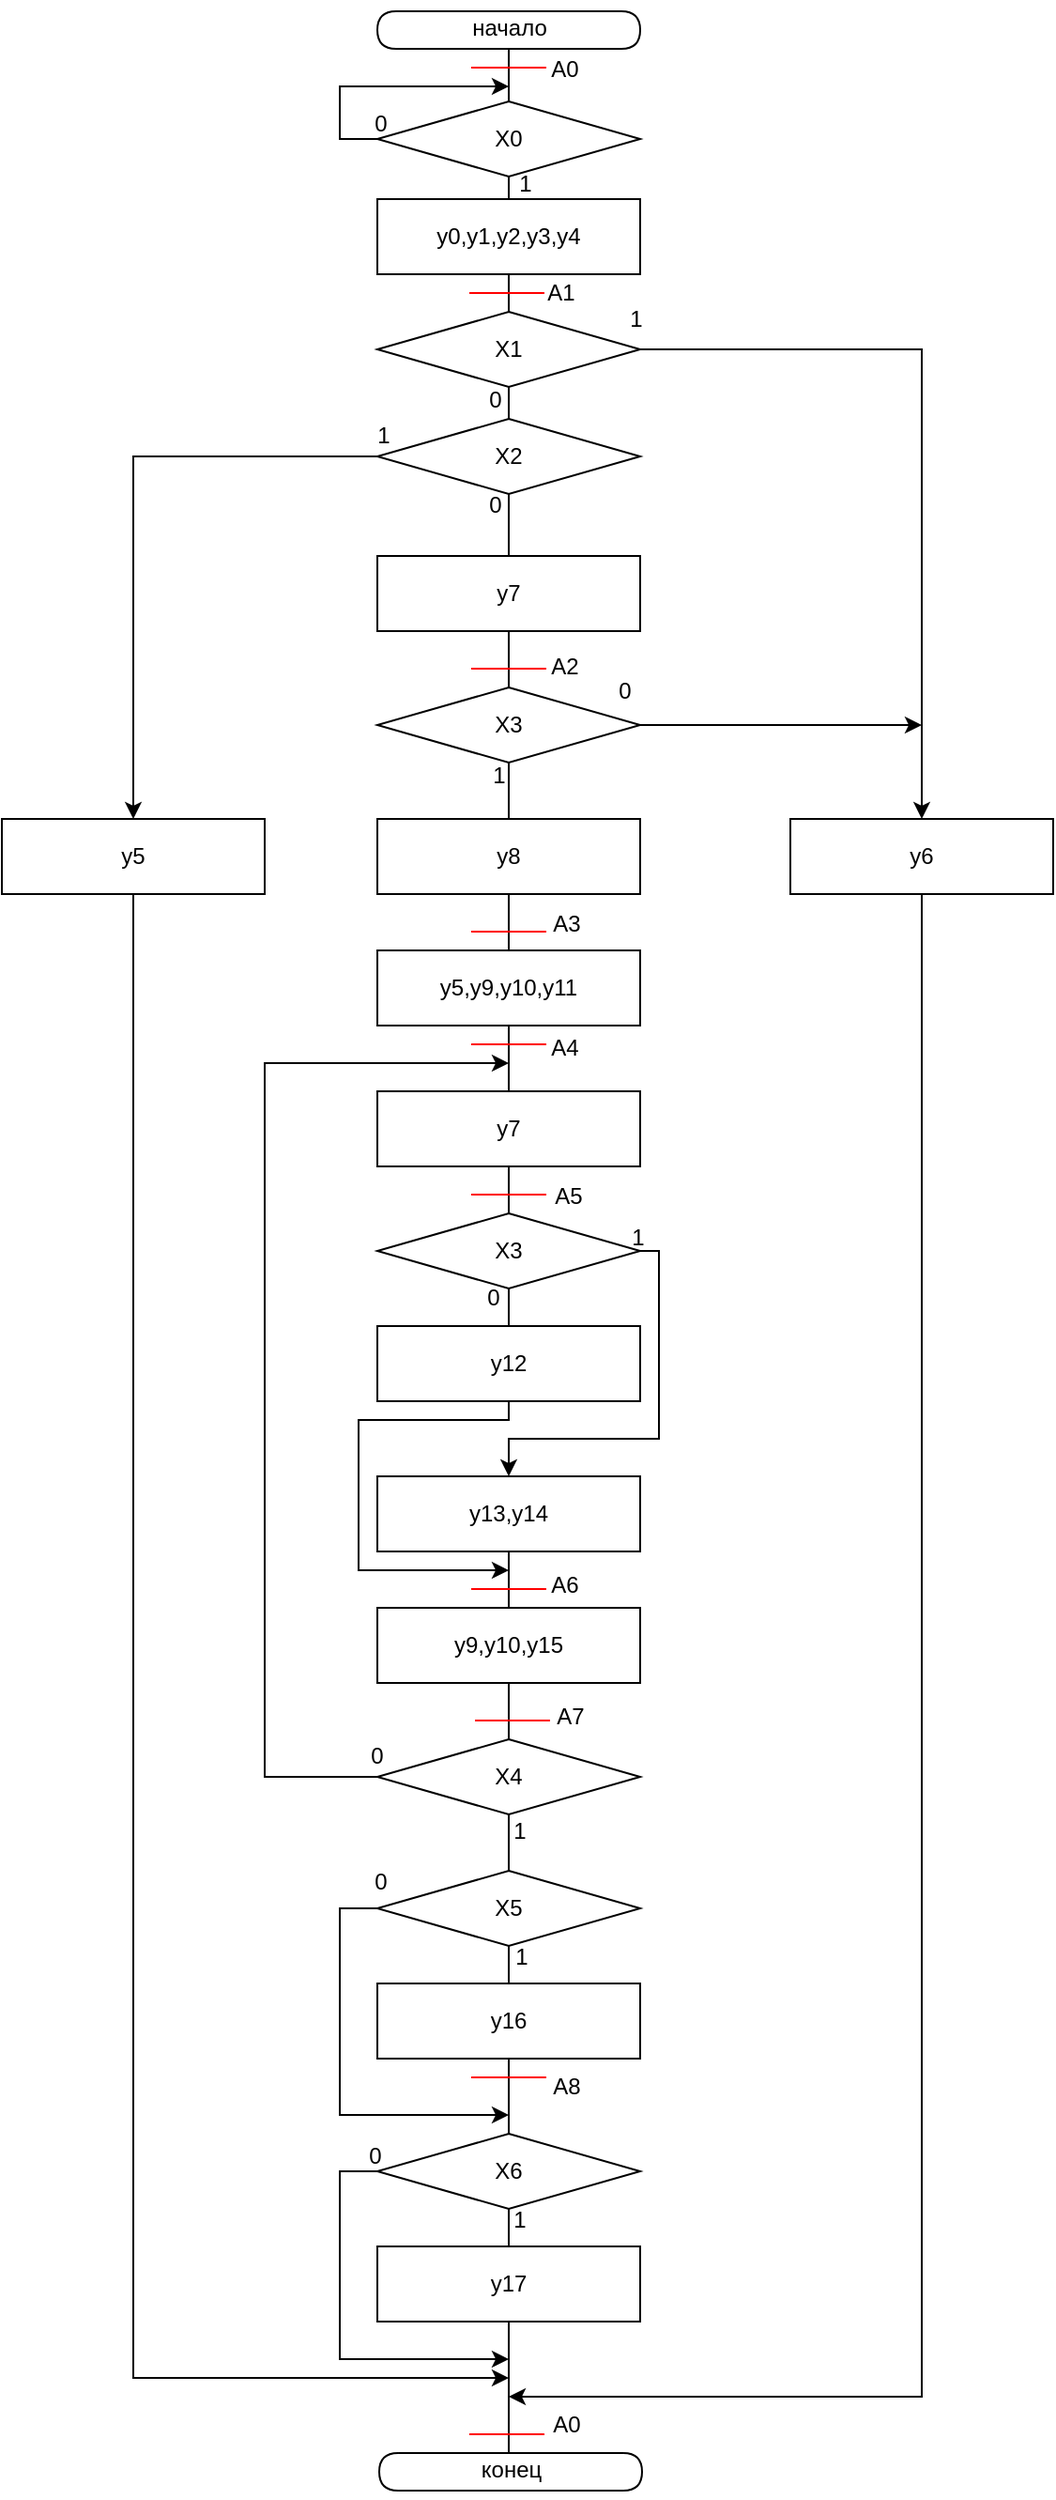<mxfile version="23.1.5" type="device">
  <diagram id="C5RBs43oDa-KdzZeNtuy" name="Page-1">
    <mxGraphModel dx="511" dy="1470" grid="1" gridSize="10" guides="1" tooltips="1" connect="1" arrows="1" fold="1" page="1" pageScale="1" pageWidth="827" pageHeight="1169" math="0" shadow="0">
      <root>
        <mxCell id="WIyWlLk6GJQsqaUBKTNV-0" />
        <mxCell id="WIyWlLk6GJQsqaUBKTNV-1" parent="WIyWlLk6GJQsqaUBKTNV-0" />
        <mxCell id="ToluzDvmvFKa9IZMvSqe-22" style="edgeStyle=orthogonalEdgeStyle;rounded=0;orthogonalLoop=1;jettySize=auto;html=1;entryX=0.5;entryY=0;entryDx=0;entryDy=0;endArrow=none;endFill=0;" parent="WIyWlLk6GJQsqaUBKTNV-1" source="ToluzDvmvFKa9IZMvSqe-1" target="ToluzDvmvFKa9IZMvSqe-20" edge="1">
          <mxGeometry relative="1" as="geometry" />
        </mxCell>
        <mxCell id="ToluzDvmvFKa9IZMvSqe-1" value="y0,y1,y2,y3,y4" style="rounded=0;whiteSpace=wrap;html=1;fontStyle=0" parent="WIyWlLk6GJQsqaUBKTNV-1" vertex="1">
          <mxGeometry x="270" y="90" width="140" height="40" as="geometry" />
        </mxCell>
        <mxCell id="ToluzDvmvFKa9IZMvSqe-7" style="edgeStyle=orthogonalEdgeStyle;rounded=0;orthogonalLoop=1;jettySize=auto;html=1;entryX=0.5;entryY=0;entryDx=0;entryDy=0;endArrow=none;endFill=0;fontStyle=0;exitX=0.5;exitY=1;exitDx=0;exitDy=0;" parent="WIyWlLk6GJQsqaUBKTNV-1" source="ToluzDvmvFKa9IZMvSqe-4" target="ToluzDvmvFKa9IZMvSqe-1" edge="1">
          <mxGeometry relative="1" as="geometry">
            <Array as="points">
              <mxPoint x="340" y="80" />
              <mxPoint x="340" y="80" />
            </Array>
          </mxGeometry>
        </mxCell>
        <mxCell id="ToluzDvmvFKa9IZMvSqe-17" style="edgeStyle=elbowEdgeStyle;rounded=0;orthogonalLoop=1;jettySize=auto;html=1;exitX=0;exitY=0.5;exitDx=0;exitDy=0;" parent="WIyWlLk6GJQsqaUBKTNV-1" source="ToluzDvmvFKa9IZMvSqe-4" edge="1">
          <mxGeometry relative="1" as="geometry">
            <mxPoint x="340" y="30" as="targetPoint" />
            <Array as="points">
              <mxPoint x="250" y="30" />
            </Array>
          </mxGeometry>
        </mxCell>
        <mxCell id="ToluzDvmvFKa9IZMvSqe-4" value="X0" style="rhombus;whiteSpace=wrap;html=1;fontStyle=0" parent="WIyWlLk6GJQsqaUBKTNV-1" vertex="1">
          <mxGeometry x="270" y="38" width="140" height="40" as="geometry" />
        </mxCell>
        <mxCell id="ToluzDvmvFKa9IZMvSqe-8" value="" style="endArrow=none;html=1;rounded=0;" parent="WIyWlLk6GJQsqaUBKTNV-1" edge="1">
          <mxGeometry width="50" height="50" relative="1" as="geometry">
            <mxPoint x="280" y="10" as="sourcePoint" />
            <mxPoint x="400" y="10" as="targetPoint" />
          </mxGeometry>
        </mxCell>
        <mxCell id="ToluzDvmvFKa9IZMvSqe-9" value="" style="endArrow=none;html=1;rounded=0;" parent="WIyWlLk6GJQsqaUBKTNV-1" edge="1">
          <mxGeometry width="50" height="50" relative="1" as="geometry">
            <mxPoint x="280" y="-10" as="sourcePoint" />
            <mxPoint x="400" y="-10" as="targetPoint" />
          </mxGeometry>
        </mxCell>
        <mxCell id="ToluzDvmvFKa9IZMvSqe-11" value="" style="endArrow=none;html=1;rounded=0;edgeStyle=orthogonalEdgeStyle;curved=1;" parent="WIyWlLk6GJQsqaUBKTNV-1" edge="1">
          <mxGeometry width="50" height="50" relative="1" as="geometry">
            <mxPoint x="400" y="10.0" as="sourcePoint" />
            <mxPoint x="400" y="-10.0" as="targetPoint" />
            <Array as="points">
              <mxPoint x="410" y="10.0" />
              <mxPoint x="410" y="-10.0" />
            </Array>
          </mxGeometry>
        </mxCell>
        <mxCell id="ToluzDvmvFKa9IZMvSqe-13" value="" style="endArrow=none;html=1;rounded=0;edgeStyle=orthogonalEdgeStyle;curved=1;" parent="WIyWlLk6GJQsqaUBKTNV-1" edge="1">
          <mxGeometry width="50" height="50" relative="1" as="geometry">
            <mxPoint x="280" y="10.0" as="sourcePoint" />
            <mxPoint x="280" y="-10.0" as="targetPoint" />
            <Array as="points">
              <mxPoint x="270" y="10.0" />
              <mxPoint x="270" y="-10.0" />
            </Array>
          </mxGeometry>
        </mxCell>
        <mxCell id="ToluzDvmvFKa9IZMvSqe-14" value="начало" style="text;html=1;align=center;verticalAlign=middle;resizable=0;points=[];autosize=1;strokeColor=none;fillColor=none;" parent="WIyWlLk6GJQsqaUBKTNV-1" vertex="1">
          <mxGeometry x="310" y="-16" width="60" height="30" as="geometry" />
        </mxCell>
        <mxCell id="ToluzDvmvFKa9IZMvSqe-16" value="" style="endArrow=none;html=1;rounded=0;exitX=0.5;exitY=0;exitDx=0;exitDy=0;" parent="WIyWlLk6GJQsqaUBKTNV-1" source="ToluzDvmvFKa9IZMvSqe-4" edge="1">
          <mxGeometry width="50" height="50" relative="1" as="geometry">
            <mxPoint x="350" y="30" as="sourcePoint" />
            <mxPoint x="340" y="10" as="targetPoint" />
          </mxGeometry>
        </mxCell>
        <mxCell id="ToluzDvmvFKa9IZMvSqe-18" value="0" style="text;html=1;align=center;verticalAlign=middle;whiteSpace=wrap;rounded=0;" parent="WIyWlLk6GJQsqaUBKTNV-1" vertex="1">
          <mxGeometry x="242" y="35" width="60" height="30" as="geometry" />
        </mxCell>
        <mxCell id="ToluzDvmvFKa9IZMvSqe-19" value="1" style="text;html=1;align=center;verticalAlign=middle;whiteSpace=wrap;rounded=0;" parent="WIyWlLk6GJQsqaUBKTNV-1" vertex="1">
          <mxGeometry x="319" y="67" width="60" height="30" as="geometry" />
        </mxCell>
        <mxCell id="ToluzDvmvFKa9IZMvSqe-20" value="X1" style="rhombus;whiteSpace=wrap;html=1;fontStyle=0" parent="WIyWlLk6GJQsqaUBKTNV-1" vertex="1">
          <mxGeometry x="270" y="150" width="140" height="40" as="geometry" />
        </mxCell>
        <mxCell id="ToluzDvmvFKa9IZMvSqe-26" style="edgeStyle=orthogonalEdgeStyle;rounded=0;orthogonalLoop=1;jettySize=auto;html=1;entryX=0.5;entryY=0;entryDx=0;entryDy=0;endArrow=none;endFill=0;" parent="WIyWlLk6GJQsqaUBKTNV-1" source="ToluzDvmvFKa9IZMvSqe-21" target="ToluzDvmvFKa9IZMvSqe-25" edge="1">
          <mxGeometry relative="1" as="geometry" />
        </mxCell>
        <mxCell id="ToluzDvmvFKa9IZMvSqe-86" style="edgeStyle=orthogonalEdgeStyle;rounded=0;orthogonalLoop=1;jettySize=auto;html=1;entryX=0.5;entryY=0;entryDx=0;entryDy=0;" parent="WIyWlLk6GJQsqaUBKTNV-1" source="ToluzDvmvFKa9IZMvSqe-21" target="ToluzDvmvFKa9IZMvSqe-85" edge="1">
          <mxGeometry relative="1" as="geometry" />
        </mxCell>
        <mxCell id="ToluzDvmvFKa9IZMvSqe-21" value="X2" style="rhombus;whiteSpace=wrap;html=1;fontStyle=0" parent="WIyWlLk6GJQsqaUBKTNV-1" vertex="1">
          <mxGeometry x="270" y="207" width="140" height="40" as="geometry" />
        </mxCell>
        <mxCell id="ToluzDvmvFKa9IZMvSqe-23" style="edgeStyle=orthogonalEdgeStyle;rounded=0;orthogonalLoop=1;jettySize=auto;html=1;entryX=0.5;entryY=0;entryDx=0;entryDy=0;endArrow=none;endFill=0;exitX=0.5;exitY=1;exitDx=0;exitDy=0;" parent="WIyWlLk6GJQsqaUBKTNV-1" source="ToluzDvmvFKa9IZMvSqe-20" target="ToluzDvmvFKa9IZMvSqe-21" edge="1">
          <mxGeometry relative="1" as="geometry">
            <mxPoint x="320" y="220" as="sourcePoint" />
            <mxPoint x="320" y="240" as="targetPoint" />
          </mxGeometry>
        </mxCell>
        <mxCell id="ToluzDvmvFKa9IZMvSqe-24" value="0" style="text;html=1;align=center;verticalAlign=middle;whiteSpace=wrap;rounded=0;" parent="WIyWlLk6GJQsqaUBKTNV-1" vertex="1">
          <mxGeometry x="303" y="182" width="60" height="30" as="geometry" />
        </mxCell>
        <mxCell id="ToluzDvmvFKa9IZMvSqe-29" style="edgeStyle=orthogonalEdgeStyle;rounded=0;orthogonalLoop=1;jettySize=auto;html=1;entryX=0.5;entryY=0;entryDx=0;entryDy=0;endArrow=none;endFill=0;" parent="WIyWlLk6GJQsqaUBKTNV-1" source="ToluzDvmvFKa9IZMvSqe-25" target="ToluzDvmvFKa9IZMvSqe-28" edge="1">
          <mxGeometry relative="1" as="geometry" />
        </mxCell>
        <mxCell id="ToluzDvmvFKa9IZMvSqe-25" value="y7" style="rounded=0;whiteSpace=wrap;html=1;fontStyle=0" parent="WIyWlLk6GJQsqaUBKTNV-1" vertex="1">
          <mxGeometry x="270" y="280" width="140" height="40" as="geometry" />
        </mxCell>
        <mxCell id="ToluzDvmvFKa9IZMvSqe-27" value="0" style="text;html=1;align=center;verticalAlign=middle;whiteSpace=wrap;rounded=0;" parent="WIyWlLk6GJQsqaUBKTNV-1" vertex="1">
          <mxGeometry x="303" y="238" width="60" height="30" as="geometry" />
        </mxCell>
        <mxCell id="ToluzDvmvFKa9IZMvSqe-33" style="edgeStyle=orthogonalEdgeStyle;rounded=0;orthogonalLoop=1;jettySize=auto;html=1;entryX=0.5;entryY=0;entryDx=0;entryDy=0;endArrow=none;endFill=0;" parent="WIyWlLk6GJQsqaUBKTNV-1" source="ToluzDvmvFKa9IZMvSqe-28" target="ToluzDvmvFKa9IZMvSqe-30" edge="1">
          <mxGeometry relative="1" as="geometry" />
        </mxCell>
        <mxCell id="ToluzDvmvFKa9IZMvSqe-83" style="edgeStyle=orthogonalEdgeStyle;rounded=0;orthogonalLoop=1;jettySize=auto;html=1;" parent="WIyWlLk6GJQsqaUBKTNV-1" source="ToluzDvmvFKa9IZMvSqe-28" edge="1">
          <mxGeometry relative="1" as="geometry">
            <mxPoint x="560" y="370" as="targetPoint" />
          </mxGeometry>
        </mxCell>
        <mxCell id="ToluzDvmvFKa9IZMvSqe-28" value="X3" style="rhombus;whiteSpace=wrap;html=1;fontStyle=0" parent="WIyWlLk6GJQsqaUBKTNV-1" vertex="1">
          <mxGeometry x="270" y="350" width="140" height="40" as="geometry" />
        </mxCell>
        <mxCell id="ToluzDvmvFKa9IZMvSqe-36" style="edgeStyle=orthogonalEdgeStyle;rounded=0;orthogonalLoop=1;jettySize=auto;html=1;entryX=0.5;entryY=0;entryDx=0;entryDy=0;endArrow=none;endFill=0;" parent="WIyWlLk6GJQsqaUBKTNV-1" source="ToluzDvmvFKa9IZMvSqe-30" target="ToluzDvmvFKa9IZMvSqe-31" edge="1">
          <mxGeometry relative="1" as="geometry" />
        </mxCell>
        <mxCell id="ToluzDvmvFKa9IZMvSqe-30" value="y8" style="rounded=0;whiteSpace=wrap;html=1;fontStyle=0" parent="WIyWlLk6GJQsqaUBKTNV-1" vertex="1">
          <mxGeometry x="270" y="420" width="140" height="40" as="geometry" />
        </mxCell>
        <mxCell id="ToluzDvmvFKa9IZMvSqe-38" style="edgeStyle=orthogonalEdgeStyle;rounded=0;orthogonalLoop=1;jettySize=auto;html=1;entryX=0.5;entryY=0;entryDx=0;entryDy=0;endArrow=none;endFill=0;" parent="WIyWlLk6GJQsqaUBKTNV-1" source="ToluzDvmvFKa9IZMvSqe-31" target="ToluzDvmvFKa9IZMvSqe-37" edge="1">
          <mxGeometry relative="1" as="geometry" />
        </mxCell>
        <mxCell id="ToluzDvmvFKa9IZMvSqe-31" value="y5,y9,y10,y11" style="rounded=0;whiteSpace=wrap;html=1;fontStyle=0" parent="WIyWlLk6GJQsqaUBKTNV-1" vertex="1">
          <mxGeometry x="270" y="490" width="140" height="40" as="geometry" />
        </mxCell>
        <mxCell id="ToluzDvmvFKa9IZMvSqe-34" value="1" style="text;html=1;align=center;verticalAlign=middle;whiteSpace=wrap;rounded=0;" parent="WIyWlLk6GJQsqaUBKTNV-1" vertex="1">
          <mxGeometry x="305" y="382" width="60" height="30" as="geometry" />
        </mxCell>
        <mxCell id="ToluzDvmvFKa9IZMvSqe-35" value="0" style="text;html=1;align=center;verticalAlign=middle;whiteSpace=wrap;rounded=0;" parent="WIyWlLk6GJQsqaUBKTNV-1" vertex="1">
          <mxGeometry x="382" y="343" width="40" height="18" as="geometry" />
        </mxCell>
        <mxCell id="ToluzDvmvFKa9IZMvSqe-40" style="edgeStyle=orthogonalEdgeStyle;rounded=0;orthogonalLoop=1;jettySize=auto;html=1;entryX=0.5;entryY=0;entryDx=0;entryDy=0;endArrow=none;endFill=0;" parent="WIyWlLk6GJQsqaUBKTNV-1" source="ToluzDvmvFKa9IZMvSqe-37" target="ToluzDvmvFKa9IZMvSqe-39" edge="1">
          <mxGeometry relative="1" as="geometry" />
        </mxCell>
        <mxCell id="ToluzDvmvFKa9IZMvSqe-37" value="y7" style="rounded=0;whiteSpace=wrap;html=1;fontStyle=0" parent="WIyWlLk6GJQsqaUBKTNV-1" vertex="1">
          <mxGeometry x="270" y="565" width="140" height="40" as="geometry" />
        </mxCell>
        <mxCell id="ToluzDvmvFKa9IZMvSqe-43" style="edgeStyle=orthogonalEdgeStyle;rounded=0;orthogonalLoop=1;jettySize=auto;html=1;entryX=0.5;entryY=0;entryDx=0;entryDy=0;endArrow=none;endFill=0;" parent="WIyWlLk6GJQsqaUBKTNV-1" source="ToluzDvmvFKa9IZMvSqe-39" target="ToluzDvmvFKa9IZMvSqe-41" edge="1">
          <mxGeometry relative="1" as="geometry" />
        </mxCell>
        <mxCell id="ToluzDvmvFKa9IZMvSqe-44" style="edgeStyle=orthogonalEdgeStyle;rounded=0;orthogonalLoop=1;jettySize=auto;html=1;entryX=0.5;entryY=0;entryDx=0;entryDy=0;" parent="WIyWlLk6GJQsqaUBKTNV-1" source="ToluzDvmvFKa9IZMvSqe-39" target="ToluzDvmvFKa9IZMvSqe-42" edge="1">
          <mxGeometry relative="1" as="geometry">
            <Array as="points">
              <mxPoint x="420" y="650" />
              <mxPoint x="420" y="750" />
              <mxPoint x="340" y="750" />
            </Array>
          </mxGeometry>
        </mxCell>
        <mxCell id="ToluzDvmvFKa9IZMvSqe-39" value="X3" style="rhombus;whiteSpace=wrap;html=1;fontStyle=0" parent="WIyWlLk6GJQsqaUBKTNV-1" vertex="1">
          <mxGeometry x="270" y="630" width="140" height="40" as="geometry" />
        </mxCell>
        <mxCell id="ToluzDvmvFKa9IZMvSqe-48" style="edgeStyle=orthogonalEdgeStyle;rounded=0;orthogonalLoop=1;jettySize=auto;html=1;exitX=0.5;exitY=1;exitDx=0;exitDy=0;" parent="WIyWlLk6GJQsqaUBKTNV-1" source="ToluzDvmvFKa9IZMvSqe-41" edge="1">
          <mxGeometry relative="1" as="geometry">
            <mxPoint x="340" y="820" as="targetPoint" />
            <Array as="points">
              <mxPoint x="340" y="740" />
              <mxPoint x="260" y="740" />
              <mxPoint x="260" y="820" />
            </Array>
          </mxGeometry>
        </mxCell>
        <mxCell id="ToluzDvmvFKa9IZMvSqe-41" value="y12" style="rounded=0;whiteSpace=wrap;html=1;fontStyle=0" parent="WIyWlLk6GJQsqaUBKTNV-1" vertex="1">
          <mxGeometry x="270" y="690" width="140" height="40" as="geometry" />
        </mxCell>
        <mxCell id="ToluzDvmvFKa9IZMvSqe-47" style="edgeStyle=orthogonalEdgeStyle;rounded=0;orthogonalLoop=1;jettySize=auto;html=1;entryX=0.5;entryY=0;entryDx=0;entryDy=0;endArrow=none;endFill=0;" parent="WIyWlLk6GJQsqaUBKTNV-1" source="ToluzDvmvFKa9IZMvSqe-42" target="ToluzDvmvFKa9IZMvSqe-45" edge="1">
          <mxGeometry relative="1" as="geometry" />
        </mxCell>
        <mxCell id="ToluzDvmvFKa9IZMvSqe-42" value="y13,y14" style="rounded=0;whiteSpace=wrap;html=1;fontStyle=0" parent="WIyWlLk6GJQsqaUBKTNV-1" vertex="1">
          <mxGeometry x="270" y="770" width="140" height="40" as="geometry" />
        </mxCell>
        <mxCell id="ToluzDvmvFKa9IZMvSqe-50" style="edgeStyle=orthogonalEdgeStyle;rounded=0;orthogonalLoop=1;jettySize=auto;html=1;entryX=0.5;entryY=0;entryDx=0;entryDy=0;endArrow=none;endFill=0;" parent="WIyWlLk6GJQsqaUBKTNV-1" source="ToluzDvmvFKa9IZMvSqe-45" target="ToluzDvmvFKa9IZMvSqe-49" edge="1">
          <mxGeometry relative="1" as="geometry" />
        </mxCell>
        <mxCell id="ToluzDvmvFKa9IZMvSqe-45" value="y9,y10,y15" style="rounded=0;whiteSpace=wrap;html=1;fontStyle=0" parent="WIyWlLk6GJQsqaUBKTNV-1" vertex="1">
          <mxGeometry x="270" y="840" width="140" height="40" as="geometry" />
        </mxCell>
        <mxCell id="ToluzDvmvFKa9IZMvSqe-51" style="edgeStyle=orthogonalEdgeStyle;rounded=0;orthogonalLoop=1;jettySize=auto;html=1;" parent="WIyWlLk6GJQsqaUBKTNV-1" source="ToluzDvmvFKa9IZMvSqe-49" edge="1">
          <mxGeometry relative="1" as="geometry">
            <mxPoint x="340" y="550" as="targetPoint" />
            <Array as="points">
              <mxPoint x="210" y="930" />
              <mxPoint x="210" y="550" />
              <mxPoint x="340" y="550" />
            </Array>
          </mxGeometry>
        </mxCell>
        <mxCell id="ToluzDvmvFKa9IZMvSqe-55" style="edgeStyle=orthogonalEdgeStyle;rounded=0;orthogonalLoop=1;jettySize=auto;html=1;entryX=0.5;entryY=0;entryDx=0;entryDy=0;endArrow=none;endFill=0;" parent="WIyWlLk6GJQsqaUBKTNV-1" source="ToluzDvmvFKa9IZMvSqe-49" target="ToluzDvmvFKa9IZMvSqe-54" edge="1">
          <mxGeometry relative="1" as="geometry" />
        </mxCell>
        <mxCell id="ToluzDvmvFKa9IZMvSqe-49" value="X4" style="rhombus;whiteSpace=wrap;html=1;fontStyle=0" parent="WIyWlLk6GJQsqaUBKTNV-1" vertex="1">
          <mxGeometry x="270" y="910" width="140" height="40" as="geometry" />
        </mxCell>
        <mxCell id="ToluzDvmvFKa9IZMvSqe-52" value="1" style="text;html=1;align=center;verticalAlign=middle;whiteSpace=wrap;rounded=0;" parent="WIyWlLk6GJQsqaUBKTNV-1" vertex="1">
          <mxGeometry x="379" y="628" width="60" height="30" as="geometry" />
        </mxCell>
        <mxCell id="ToluzDvmvFKa9IZMvSqe-53" value="0" style="text;html=1;align=center;verticalAlign=middle;whiteSpace=wrap;rounded=0;" parent="WIyWlLk6GJQsqaUBKTNV-1" vertex="1">
          <mxGeometry x="302" y="660" width="60" height="30" as="geometry" />
        </mxCell>
        <mxCell id="ToluzDvmvFKa9IZMvSqe-57" style="edgeStyle=orthogonalEdgeStyle;rounded=0;orthogonalLoop=1;jettySize=auto;html=1;entryX=0.5;entryY=0;entryDx=0;entryDy=0;endArrow=none;endFill=0;" parent="WIyWlLk6GJQsqaUBKTNV-1" source="ToluzDvmvFKa9IZMvSqe-54" target="ToluzDvmvFKa9IZMvSqe-56" edge="1">
          <mxGeometry relative="1" as="geometry" />
        </mxCell>
        <mxCell id="ToluzDvmvFKa9IZMvSqe-61" style="edgeStyle=orthogonalEdgeStyle;rounded=0;orthogonalLoop=1;jettySize=auto;html=1;" parent="WIyWlLk6GJQsqaUBKTNV-1" source="ToluzDvmvFKa9IZMvSqe-54" edge="1">
          <mxGeometry relative="1" as="geometry">
            <mxPoint x="340" y="1110" as="targetPoint" />
            <Array as="points">
              <mxPoint x="250" y="1000" />
              <mxPoint x="250" y="1110" />
              <mxPoint x="340" y="1110" />
            </Array>
          </mxGeometry>
        </mxCell>
        <mxCell id="ToluzDvmvFKa9IZMvSqe-54" value="X5" style="rhombus;whiteSpace=wrap;html=1;fontStyle=0" parent="WIyWlLk6GJQsqaUBKTNV-1" vertex="1">
          <mxGeometry x="270" y="980" width="140" height="40" as="geometry" />
        </mxCell>
        <mxCell id="ToluzDvmvFKa9IZMvSqe-56" value="y16" style="rounded=0;whiteSpace=wrap;html=1;fontStyle=0" parent="WIyWlLk6GJQsqaUBKTNV-1" vertex="1">
          <mxGeometry x="270" y="1040" width="140" height="40" as="geometry" />
        </mxCell>
        <mxCell id="ToluzDvmvFKa9IZMvSqe-63" style="edgeStyle=orthogonalEdgeStyle;rounded=0;orthogonalLoop=1;jettySize=auto;html=1;entryX=0.5;entryY=0;entryDx=0;entryDy=0;endArrow=none;endFill=0;" parent="WIyWlLk6GJQsqaUBKTNV-1" source="ToluzDvmvFKa9IZMvSqe-58" target="ToluzDvmvFKa9IZMvSqe-60" edge="1">
          <mxGeometry relative="1" as="geometry" />
        </mxCell>
        <mxCell id="ToluzDvmvFKa9IZMvSqe-64" style="edgeStyle=orthogonalEdgeStyle;rounded=0;orthogonalLoop=1;jettySize=auto;html=1;" parent="WIyWlLk6GJQsqaUBKTNV-1" source="ToluzDvmvFKa9IZMvSqe-58" edge="1">
          <mxGeometry relative="1" as="geometry">
            <mxPoint x="340" y="1240" as="targetPoint" />
            <Array as="points">
              <mxPoint x="250" y="1140" />
              <mxPoint x="250" y="1240" />
              <mxPoint x="340" y="1240" />
            </Array>
          </mxGeometry>
        </mxCell>
        <mxCell id="ToluzDvmvFKa9IZMvSqe-58" value="X6" style="rhombus;whiteSpace=wrap;html=1;fontStyle=0" parent="WIyWlLk6GJQsqaUBKTNV-1" vertex="1">
          <mxGeometry x="270" y="1120" width="140" height="40" as="geometry" />
        </mxCell>
        <mxCell id="ToluzDvmvFKa9IZMvSqe-59" style="edgeStyle=orthogonalEdgeStyle;rounded=0;orthogonalLoop=1;jettySize=auto;html=1;entryX=0.5;entryY=1;entryDx=0;entryDy=0;endArrow=none;endFill=0;exitX=0.5;exitY=0;exitDx=0;exitDy=0;" parent="WIyWlLk6GJQsqaUBKTNV-1" source="ToluzDvmvFKa9IZMvSqe-58" target="ToluzDvmvFKa9IZMvSqe-56" edge="1">
          <mxGeometry relative="1" as="geometry">
            <mxPoint x="350" y="1030" as="sourcePoint" />
            <mxPoint x="350" y="1070" as="targetPoint" />
          </mxGeometry>
        </mxCell>
        <mxCell id="ToluzDvmvFKa9IZMvSqe-66" style="edgeStyle=orthogonalEdgeStyle;rounded=0;orthogonalLoop=1;jettySize=auto;html=1;endArrow=none;endFill=0;" parent="WIyWlLk6GJQsqaUBKTNV-1" source="ToluzDvmvFKa9IZMvSqe-60" edge="1">
          <mxGeometry relative="1" as="geometry">
            <mxPoint x="340" y="1290" as="targetPoint" />
          </mxGeometry>
        </mxCell>
        <mxCell id="ToluzDvmvFKa9IZMvSqe-60" value="y17" style="rounded=0;whiteSpace=wrap;html=1;fontStyle=0" parent="WIyWlLk6GJQsqaUBKTNV-1" vertex="1">
          <mxGeometry x="270" y="1180" width="140" height="40" as="geometry" />
        </mxCell>
        <mxCell id="ToluzDvmvFKa9IZMvSqe-72" value="" style="endArrow=none;html=1;rounded=0;" parent="WIyWlLk6GJQsqaUBKTNV-1" edge="1">
          <mxGeometry width="50" height="50" relative="1" as="geometry">
            <mxPoint x="281.02" y="1310" as="sourcePoint" />
            <mxPoint x="401.02" y="1310" as="targetPoint" />
          </mxGeometry>
        </mxCell>
        <mxCell id="ToluzDvmvFKa9IZMvSqe-73" value="" style="endArrow=none;html=1;rounded=0;" parent="WIyWlLk6GJQsqaUBKTNV-1" edge="1">
          <mxGeometry width="50" height="50" relative="1" as="geometry">
            <mxPoint x="281.02" y="1290" as="sourcePoint" />
            <mxPoint x="401.02" y="1290" as="targetPoint" />
          </mxGeometry>
        </mxCell>
        <mxCell id="ToluzDvmvFKa9IZMvSqe-74" value="" style="endArrow=none;html=1;rounded=0;edgeStyle=orthogonalEdgeStyle;curved=1;" parent="WIyWlLk6GJQsqaUBKTNV-1" edge="1">
          <mxGeometry width="50" height="50" relative="1" as="geometry">
            <mxPoint x="401.02" y="1310" as="sourcePoint" />
            <mxPoint x="401.02" y="1290" as="targetPoint" />
            <Array as="points">
              <mxPoint x="411.02" y="1310" />
              <mxPoint x="411.02" y="1290" />
            </Array>
          </mxGeometry>
        </mxCell>
        <mxCell id="ToluzDvmvFKa9IZMvSqe-75" value="" style="endArrow=none;html=1;rounded=0;edgeStyle=orthogonalEdgeStyle;curved=1;" parent="WIyWlLk6GJQsqaUBKTNV-1" edge="1">
          <mxGeometry width="50" height="50" relative="1" as="geometry">
            <mxPoint x="281.02" y="1310" as="sourcePoint" />
            <mxPoint x="281.02" y="1290" as="targetPoint" />
            <Array as="points">
              <mxPoint x="271.02" y="1310" />
              <mxPoint x="271.02" y="1290" />
            </Array>
          </mxGeometry>
        </mxCell>
        <mxCell id="ToluzDvmvFKa9IZMvSqe-76" value="конец" style="text;html=1;align=center;verticalAlign=middle;resizable=0;points=[];autosize=1;strokeColor=none;fillColor=none;" parent="WIyWlLk6GJQsqaUBKTNV-1" vertex="1">
          <mxGeometry x="311.02" y="1284" width="60" height="30" as="geometry" />
        </mxCell>
        <mxCell id="ToluzDvmvFKa9IZMvSqe-77" value="1" style="text;html=1;align=center;verticalAlign=middle;whiteSpace=wrap;rounded=0;" parent="WIyWlLk6GJQsqaUBKTNV-1" vertex="1">
          <mxGeometry x="257" y="210" width="33" height="11" as="geometry" />
        </mxCell>
        <mxCell id="ToluzDvmvFKa9IZMvSqe-78" value="1" style="text;html=1;align=center;verticalAlign=middle;whiteSpace=wrap;rounded=0;" parent="WIyWlLk6GJQsqaUBKTNV-1" vertex="1">
          <mxGeometry x="395" y="146" width="26.02" height="15" as="geometry" />
        </mxCell>
        <mxCell id="ToluzDvmvFKa9IZMvSqe-79" value="1" style="text;html=1;align=center;verticalAlign=middle;whiteSpace=wrap;rounded=0;" parent="WIyWlLk6GJQsqaUBKTNV-1" vertex="1">
          <mxGeometry x="316" y="1151" width="60" height="30" as="geometry" />
        </mxCell>
        <mxCell id="ToluzDvmvFKa9IZMvSqe-80" value="0" style="text;html=1;align=center;verticalAlign=middle;whiteSpace=wrap;rounded=0;" parent="WIyWlLk6GJQsqaUBKTNV-1" vertex="1">
          <mxGeometry x="239" y="1117" width="60" height="30" as="geometry" />
        </mxCell>
        <mxCell id="ToluzDvmvFKa9IZMvSqe-84" style="edgeStyle=orthogonalEdgeStyle;rounded=0;orthogonalLoop=1;jettySize=auto;html=1;" parent="WIyWlLk6GJQsqaUBKTNV-1" source="ToluzDvmvFKa9IZMvSqe-81" edge="1">
          <mxGeometry relative="1" as="geometry">
            <mxPoint x="340" y="1260" as="targetPoint" />
            <Array as="points">
              <mxPoint x="560" y="1260" />
            </Array>
          </mxGeometry>
        </mxCell>
        <mxCell id="ToluzDvmvFKa9IZMvSqe-81" value="y6" style="rounded=0;whiteSpace=wrap;html=1;fontStyle=0" parent="WIyWlLk6GJQsqaUBKTNV-1" vertex="1">
          <mxGeometry x="490" y="420" width="140" height="40" as="geometry" />
        </mxCell>
        <mxCell id="ToluzDvmvFKa9IZMvSqe-82" style="edgeStyle=orthogonalEdgeStyle;rounded=0;orthogonalLoop=1;jettySize=auto;html=1;entryX=0.5;entryY=0;entryDx=0;entryDy=0;exitX=1;exitY=0.5;exitDx=0;exitDy=0;" parent="WIyWlLk6GJQsqaUBKTNV-1" source="ToluzDvmvFKa9IZMvSqe-20" target="ToluzDvmvFKa9IZMvSqe-81" edge="1">
          <mxGeometry relative="1" as="geometry">
            <mxPoint x="409.996" y="161.001" as="sourcePoint" />
            <mxPoint x="570.07" y="560.02" as="targetPoint" />
          </mxGeometry>
        </mxCell>
        <mxCell id="ToluzDvmvFKa9IZMvSqe-87" style="edgeStyle=orthogonalEdgeStyle;rounded=0;orthogonalLoop=1;jettySize=auto;html=1;exitX=0.5;exitY=1;exitDx=0;exitDy=0;" parent="WIyWlLk6GJQsqaUBKTNV-1" source="ToluzDvmvFKa9IZMvSqe-85" edge="1">
          <mxGeometry relative="1" as="geometry">
            <mxPoint x="340" y="1250" as="targetPoint" />
            <mxPoint x="-20" y="470.0" as="sourcePoint" />
            <Array as="points">
              <mxPoint x="140" y="1250" />
            </Array>
          </mxGeometry>
        </mxCell>
        <mxCell id="ToluzDvmvFKa9IZMvSqe-85" value="y5" style="rounded=0;whiteSpace=wrap;html=1;fontStyle=0" parent="WIyWlLk6GJQsqaUBKTNV-1" vertex="1">
          <mxGeometry x="70" y="420" width="140" height="40" as="geometry" />
        </mxCell>
        <mxCell id="ToluzDvmvFKa9IZMvSqe-88" value="0" style="text;html=1;align=center;verticalAlign=middle;whiteSpace=wrap;rounded=0;" parent="WIyWlLk6GJQsqaUBKTNV-1" vertex="1">
          <mxGeometry x="240" y="904" width="60" height="30" as="geometry" />
        </mxCell>
        <mxCell id="ToluzDvmvFKa9IZMvSqe-89" value="1" style="text;html=1;align=center;verticalAlign=middle;whiteSpace=wrap;rounded=0;" parent="WIyWlLk6GJQsqaUBKTNV-1" vertex="1">
          <mxGeometry x="316" y="944" width="60" height="30" as="geometry" />
        </mxCell>
        <mxCell id="ToluzDvmvFKa9IZMvSqe-90" value="0" style="text;html=1;align=center;verticalAlign=middle;whiteSpace=wrap;rounded=0;" parent="WIyWlLk6GJQsqaUBKTNV-1" vertex="1">
          <mxGeometry x="242" y="971" width="60" height="30" as="geometry" />
        </mxCell>
        <mxCell id="ToluzDvmvFKa9IZMvSqe-91" value="1" style="text;html=1;align=center;verticalAlign=middle;whiteSpace=wrap;rounded=0;" parent="WIyWlLk6GJQsqaUBKTNV-1" vertex="1">
          <mxGeometry x="317" y="1011" width="60" height="30" as="geometry" />
        </mxCell>
        <mxCell id="n2VBAcIl_8__KXahMW8B-0" value="" style="endArrow=none;html=1;rounded=0;strokeColor=#FF0000;" edge="1" parent="WIyWlLk6GJQsqaUBKTNV-1">
          <mxGeometry width="50" height="50" relative="1" as="geometry">
            <mxPoint x="320" y="20" as="sourcePoint" />
            <mxPoint x="360" y="20" as="targetPoint" />
          </mxGeometry>
        </mxCell>
        <mxCell id="n2VBAcIl_8__KXahMW8B-1" value="" style="endArrow=none;html=1;rounded=0;strokeColor=#FF0000;" edge="1" parent="WIyWlLk6GJQsqaUBKTNV-1">
          <mxGeometry width="50" height="50" relative="1" as="geometry">
            <mxPoint x="319" y="140" as="sourcePoint" />
            <mxPoint x="359" y="140" as="targetPoint" />
          </mxGeometry>
        </mxCell>
        <mxCell id="n2VBAcIl_8__KXahMW8B-2" value="" style="endArrow=none;html=1;rounded=0;strokeColor=#FF0000;" edge="1" parent="WIyWlLk6GJQsqaUBKTNV-1">
          <mxGeometry width="50" height="50" relative="1" as="geometry">
            <mxPoint x="320" y="340" as="sourcePoint" />
            <mxPoint x="360" y="340" as="targetPoint" />
          </mxGeometry>
        </mxCell>
        <mxCell id="n2VBAcIl_8__KXahMW8B-4" value="" style="endArrow=none;html=1;rounded=0;strokeColor=#FF0000;" edge="1" parent="WIyWlLk6GJQsqaUBKTNV-1">
          <mxGeometry width="50" height="50" relative="1" as="geometry">
            <mxPoint x="320" y="480" as="sourcePoint" />
            <mxPoint x="360" y="480" as="targetPoint" />
          </mxGeometry>
        </mxCell>
        <mxCell id="n2VBAcIl_8__KXahMW8B-5" value="" style="endArrow=none;html=1;rounded=0;strokeColor=#FF0000;" edge="1" parent="WIyWlLk6GJQsqaUBKTNV-1">
          <mxGeometry width="50" height="50" relative="1" as="geometry">
            <mxPoint x="320" y="620" as="sourcePoint" />
            <mxPoint x="360" y="620" as="targetPoint" />
          </mxGeometry>
        </mxCell>
        <mxCell id="n2VBAcIl_8__KXahMW8B-6" value="" style="endArrow=none;html=1;rounded=0;strokeColor=#FF0000;" edge="1" parent="WIyWlLk6GJQsqaUBKTNV-1">
          <mxGeometry width="50" height="50" relative="1" as="geometry">
            <mxPoint x="320" y="540" as="sourcePoint" />
            <mxPoint x="360" y="540" as="targetPoint" />
          </mxGeometry>
        </mxCell>
        <mxCell id="n2VBAcIl_8__KXahMW8B-7" value="" style="endArrow=none;html=1;rounded=0;strokeColor=#FF0000;" edge="1" parent="WIyWlLk6GJQsqaUBKTNV-1">
          <mxGeometry width="50" height="50" relative="1" as="geometry">
            <mxPoint x="320" y="830" as="sourcePoint" />
            <mxPoint x="360" y="830" as="targetPoint" />
          </mxGeometry>
        </mxCell>
        <mxCell id="n2VBAcIl_8__KXahMW8B-8" value="" style="endArrow=none;html=1;rounded=0;strokeColor=#FF0000;" edge="1" parent="WIyWlLk6GJQsqaUBKTNV-1">
          <mxGeometry width="50" height="50" relative="1" as="geometry">
            <mxPoint x="320" y="1090" as="sourcePoint" />
            <mxPoint x="360" y="1090" as="targetPoint" />
          </mxGeometry>
        </mxCell>
        <mxCell id="n2VBAcIl_8__KXahMW8B-9" value="" style="endArrow=none;html=1;rounded=0;strokeColor=#FF0000;" edge="1" parent="WIyWlLk6GJQsqaUBKTNV-1">
          <mxGeometry width="50" height="50" relative="1" as="geometry">
            <mxPoint x="319" y="1280" as="sourcePoint" />
            <mxPoint x="359" y="1280" as="targetPoint" />
          </mxGeometry>
        </mxCell>
        <mxCell id="n2VBAcIl_8__KXahMW8B-10" value="A0" style="text;html=1;align=center;verticalAlign=middle;whiteSpace=wrap;rounded=0;" vertex="1" parent="WIyWlLk6GJQsqaUBKTNV-1">
          <mxGeometry x="340" y="6" width="60" height="30" as="geometry" />
        </mxCell>
        <mxCell id="n2VBAcIl_8__KXahMW8B-11" value="A1" style="text;html=1;align=center;verticalAlign=middle;whiteSpace=wrap;rounded=0;" vertex="1" parent="WIyWlLk6GJQsqaUBKTNV-1">
          <mxGeometry x="338" y="125" width="60" height="30" as="geometry" />
        </mxCell>
        <mxCell id="n2VBAcIl_8__KXahMW8B-12" value="A2" style="text;html=1;align=center;verticalAlign=middle;whiteSpace=wrap;rounded=0;" vertex="1" parent="WIyWlLk6GJQsqaUBKTNV-1">
          <mxGeometry x="340" y="324" width="60" height="30" as="geometry" />
        </mxCell>
        <mxCell id="n2VBAcIl_8__KXahMW8B-13" value="A3" style="text;html=1;align=center;verticalAlign=middle;whiteSpace=wrap;rounded=0;" vertex="1" parent="WIyWlLk6GJQsqaUBKTNV-1">
          <mxGeometry x="341" y="461" width="60" height="30" as="geometry" />
        </mxCell>
        <mxCell id="n2VBAcIl_8__KXahMW8B-14" value="A4" style="text;html=1;align=center;verticalAlign=middle;whiteSpace=wrap;rounded=0;" vertex="1" parent="WIyWlLk6GJQsqaUBKTNV-1">
          <mxGeometry x="340" y="527" width="60" height="30" as="geometry" />
        </mxCell>
        <mxCell id="n2VBAcIl_8__KXahMW8B-15" value="A5" style="text;html=1;align=center;verticalAlign=middle;whiteSpace=wrap;rounded=0;" vertex="1" parent="WIyWlLk6GJQsqaUBKTNV-1">
          <mxGeometry x="342" y="606" width="60" height="30" as="geometry" />
        </mxCell>
        <mxCell id="n2VBAcIl_8__KXahMW8B-16" value="A6" style="text;html=1;align=center;verticalAlign=middle;whiteSpace=wrap;rounded=0;" vertex="1" parent="WIyWlLk6GJQsqaUBKTNV-1">
          <mxGeometry x="340" y="813" width="60" height="30" as="geometry" />
        </mxCell>
        <mxCell id="n2VBAcIl_8__KXahMW8B-17" value="A8" style="text;html=1;align=center;verticalAlign=middle;whiteSpace=wrap;rounded=0;" vertex="1" parent="WIyWlLk6GJQsqaUBKTNV-1">
          <mxGeometry x="341" y="1080" width="60" height="30" as="geometry" />
        </mxCell>
        <mxCell id="n2VBAcIl_8__KXahMW8B-18" value="" style="endArrow=none;html=1;rounded=0;strokeColor=#FF0000;" edge="1" parent="WIyWlLk6GJQsqaUBKTNV-1">
          <mxGeometry width="50" height="50" relative="1" as="geometry">
            <mxPoint x="322" y="900" as="sourcePoint" />
            <mxPoint x="362" y="900" as="targetPoint" />
          </mxGeometry>
        </mxCell>
        <mxCell id="n2VBAcIl_8__KXahMW8B-19" value="A7" style="text;html=1;align=center;verticalAlign=middle;whiteSpace=wrap;rounded=0;" vertex="1" parent="WIyWlLk6GJQsqaUBKTNV-1">
          <mxGeometry x="343" y="883" width="60" height="30" as="geometry" />
        </mxCell>
        <mxCell id="n2VBAcIl_8__KXahMW8B-20" value="A0" style="text;html=1;align=center;verticalAlign=middle;whiteSpace=wrap;rounded=0;" vertex="1" parent="WIyWlLk6GJQsqaUBKTNV-1">
          <mxGeometry x="341" y="1260" width="60" height="30" as="geometry" />
        </mxCell>
      </root>
    </mxGraphModel>
  </diagram>
</mxfile>
